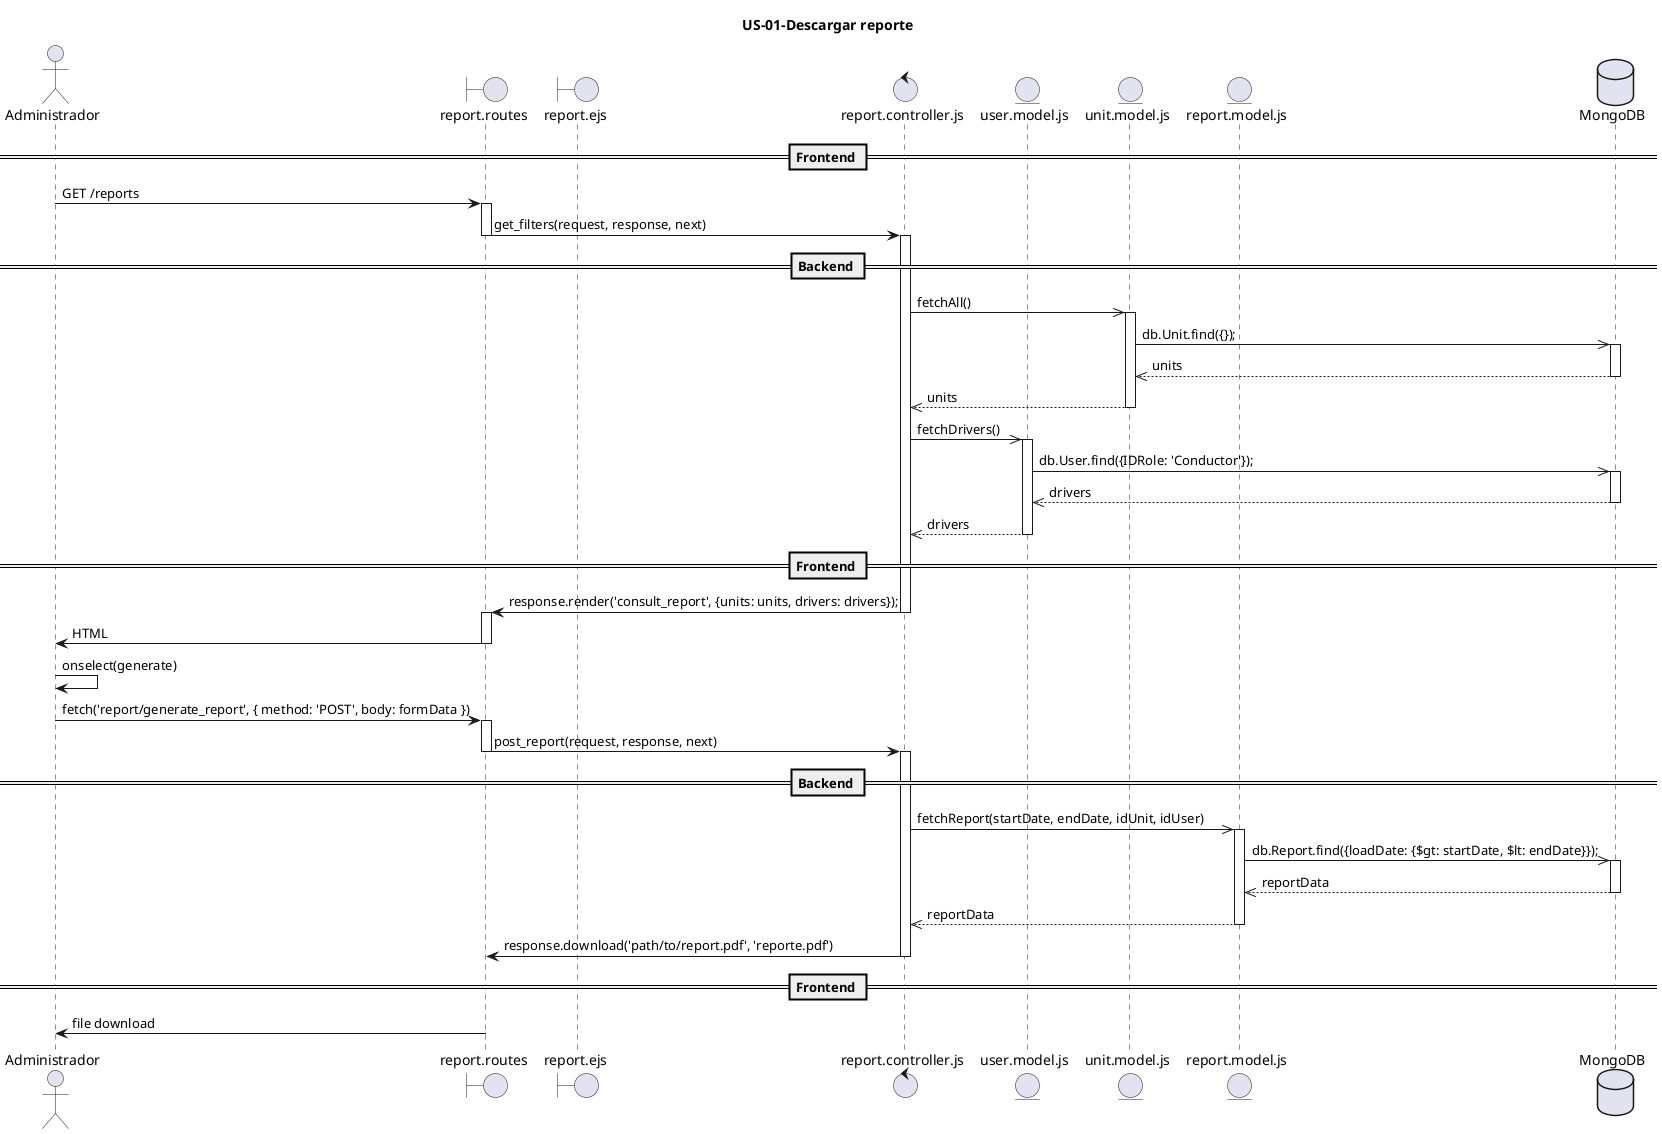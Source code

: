 @startuml US-14-consultarReporte
title US-01-Descargar reporte

actor Administrador

boundary "report.routes" as routes
boundary "report.ejs" as view
control "report.controller.js" as controller
entity "user.model.js" as model_user
entity "unit.model.js" as model_unit
entity "report.model.js" as model_report
database "MongoDB" as db

== Frontend ==
Administrador -> routes: GET /reports
activate routes

routes -> controller: get_filters(request, response, next)
deactivate routes

== Backend ==
activate controller
controller ->> model_unit: fetchAll()
activate model_unit
model_unit ->> db: db.Unit.find({});
activate db
db -->> model_unit: units
deactivate db
model_unit -->> controller: units
deactivate model_unit

controller ->> model_user: fetchDrivers()
activate model_user
model_user ->> db: db.User.find({IDRole: 'Conductor'}); 
activate db
db -->> model_user: drivers
deactivate db
model_user -->> controller: drivers
deactivate model_user

== Frontend ==
controller -> routes: response.render('consult_report', {units: units, drivers: drivers});
deactivate controller

activate routes
routes -> Administrador: HTML
deactivate routes

Administrador -> Administrador: onselect(generate)

Administrador -> routes: fetch('report/generate_report', { method: 'POST', body: formData })
activate routes

routes -> controller: post_report(request, response, next)
deactivate routes

== Backend ==
activate controller
controller ->> model_report: fetchReport(startDate, endDate, idUnit, idUser)
activate model_report
model_report ->> db: db.Report.find({loadDate: {$gt: startDate, $lt: endDate}});
activate db
db -->> model_report: reportData
deactivate db
model_report -->> controller: reportData
deactivate model_report

controller -> routes: response.download('path/to/report.pdf', 'reporte.pdf') 
deactivate controller

== Frontend ==
routes -> Administrador: file download
deactivate routes
@enduml